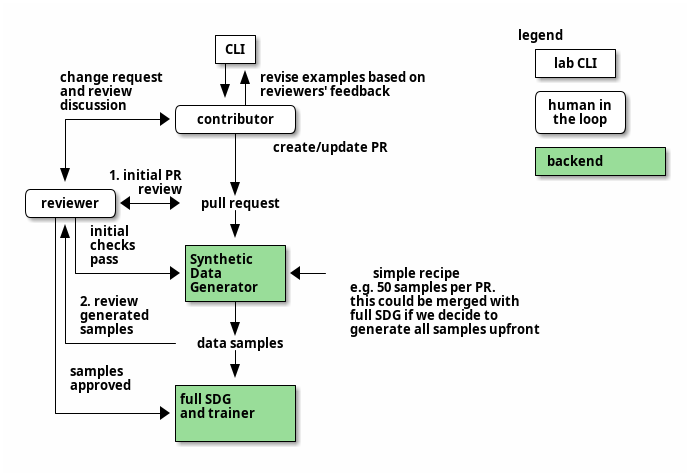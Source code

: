 @startditaa
                   +---+                         legend          
                   |CLI|                           +-------+     
                   ++--+                           |lab CLI|     
    change request  | ^ revise examples based on   +-------+     
    and review      v | reviewers' feedback        /--------\    
    discussion /------+----\                       |human in|    
    +--------->|contributor|                       |the loop|    
    |          \-----+-----/                       \--------/    
    |                | create/update PR            +------------+
    |                |                             |backend cGRE|
    v 1. initial PR  |                             +------------+
/--------\ review    v                                           
|reviewer|<---->pull request                                     
\--+-+---/           |                                           
   |^| initial       v                                           
   ||| checks   +---------+                                      
   ||| pass     |Synthetic|                                      
   ||+--------->|Data cGRE|<---simple recipe           
   ||           |Generator|      e.g. 50 samples per PR.
   || 2. review +----+----+      this could be merged with  
   || generated      |           full SDG if we decide to
   || samples        v           generate all samples upfront
   |+-----------data samples                                     
   |                 |                                           
   | samples         v                                           
   | approved  +-----------+                                     
   |           |full SDG   |                                     
   +---------->|and trainer|                                     
               |       cGRE|
               +-----------+                                     
@endditaa
